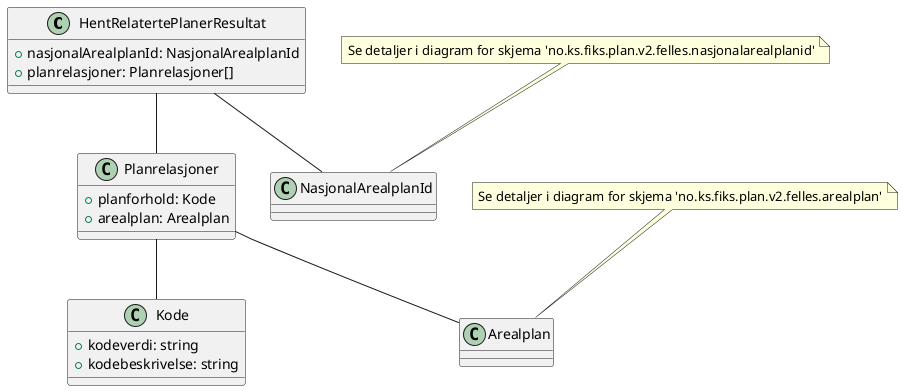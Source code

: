 @startuml

class HentRelatertePlanerResultat {
    +nasjonalArealplanId: NasjonalArealplanId
    +planrelasjoner: Planrelasjoner[]
}

class Planrelasjoner {
    +planforhold: Kode
    +arealplan: Arealplan
}

class Kode {
    +kodeverdi: string
    +kodebeskrivelse: string
}

HentRelatertePlanerResultat -- NasjonalArealplanId
HentRelatertePlanerResultat -- Planrelasjoner
Planrelasjoner -- Arealplan
Planrelasjoner -- Kode

note top of NasjonalArealplanId : Se detaljer i diagram for skjema 'no.ks.fiks.plan.v2.felles.nasjonalarealplanid'
note top of Arealplan : Se detaljer i diagram for skjema 'no.ks.fiks.plan.v2.felles.arealplan'

@enduml